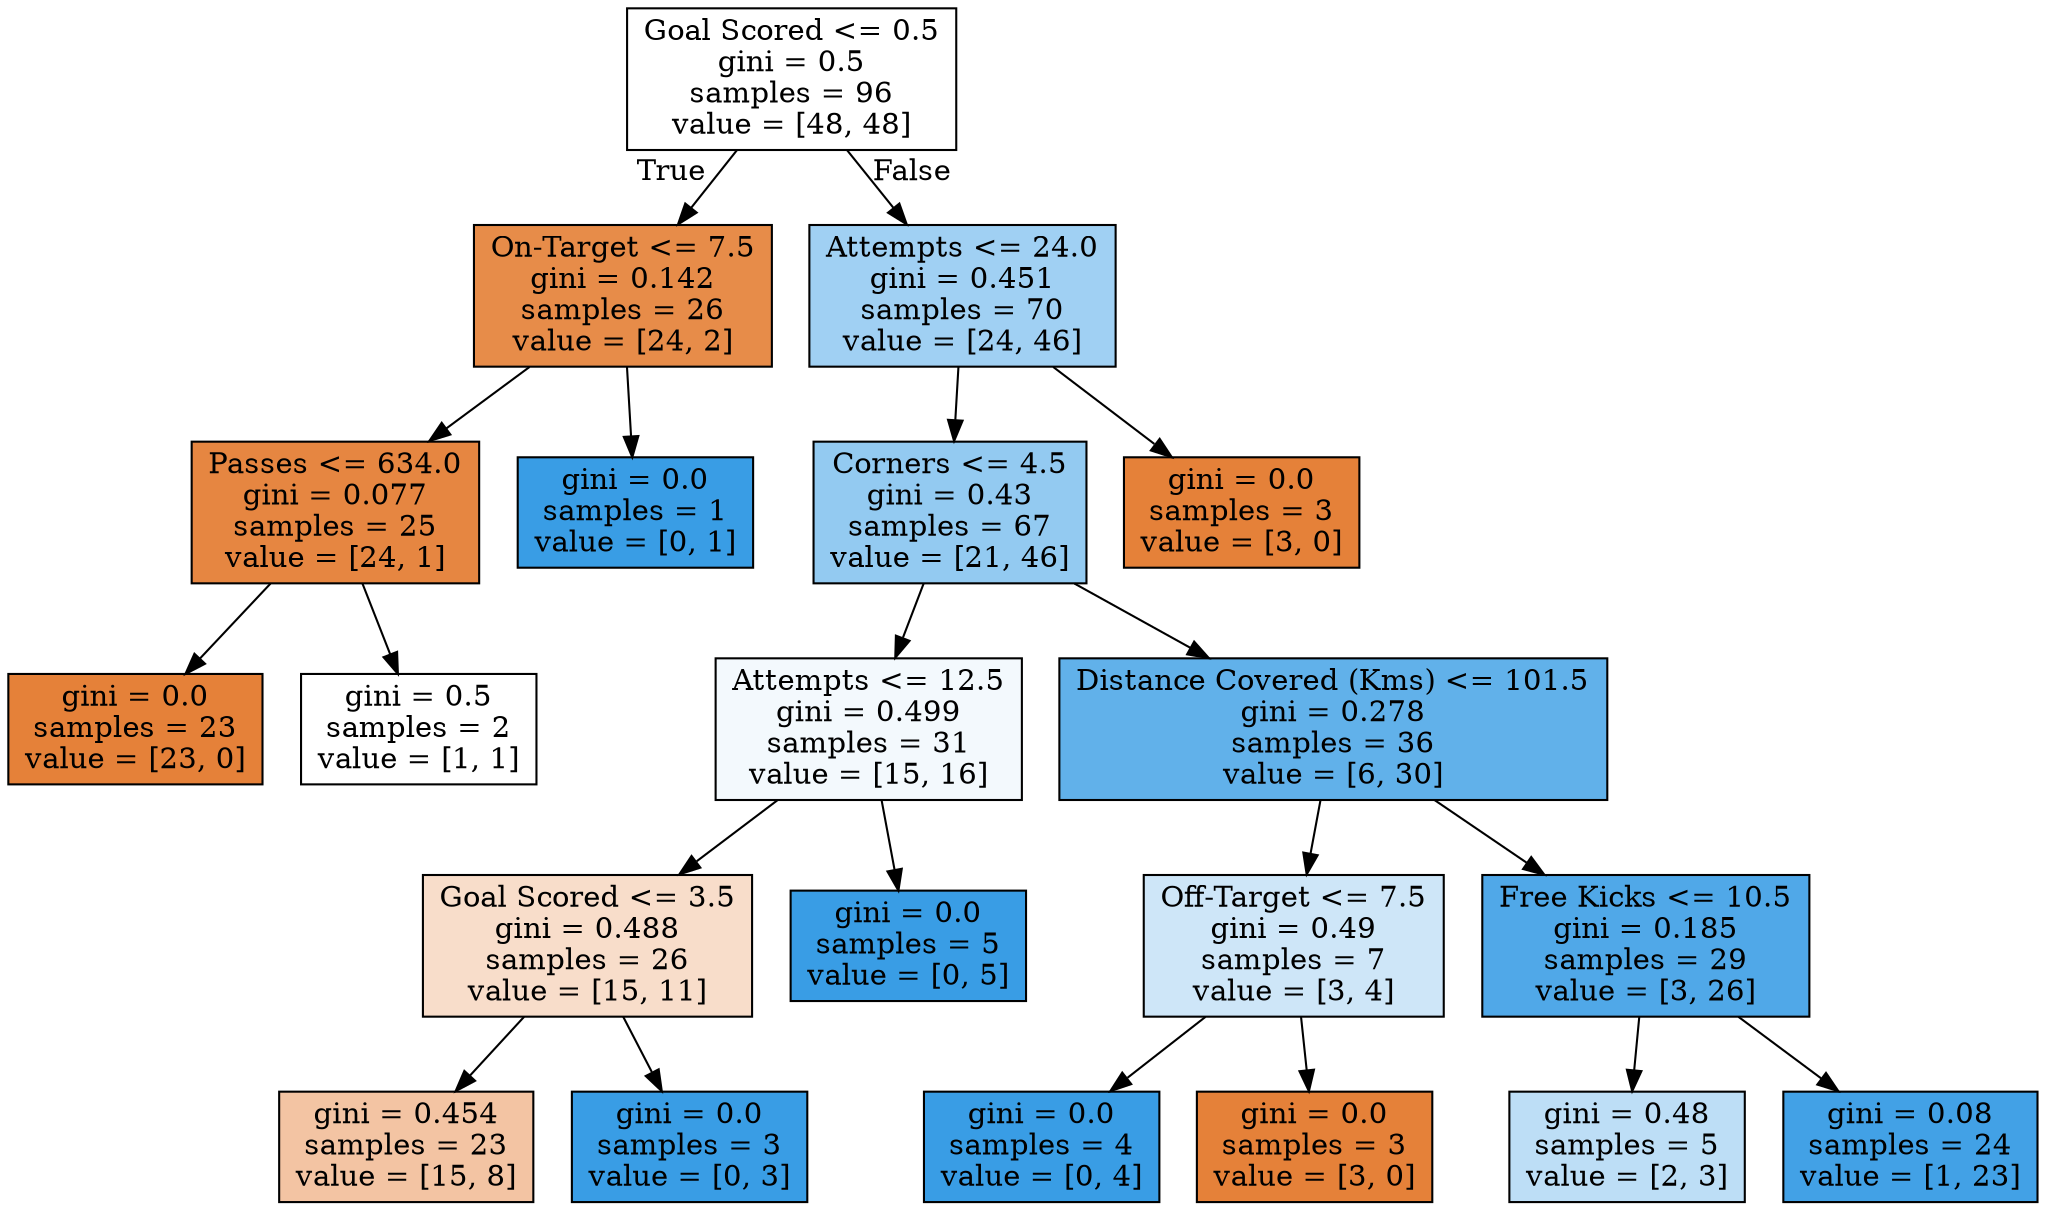 digraph Tree {
node [shape=box, style="filled", color="black"] ;
0 [label="Goal Scored <= 0.5\ngini = 0.5\nsamples = 96\nvalue = [48, 48]", fillcolor="#ffffff"] ;
1 [label="On-Target <= 7.5\ngini = 0.142\nsamples = 26\nvalue = [24, 2]", fillcolor="#e78c49"] ;
0 -> 1 [labeldistance=2.5, labelangle=45, headlabel="True"] ;
2 [label="Passes <= 634.0\ngini = 0.077\nsamples = 25\nvalue = [24, 1]", fillcolor="#e68641"] ;
1 -> 2 ;
3 [label="gini = 0.0\nsamples = 23\nvalue = [23, 0]", fillcolor="#e58139"] ;
2 -> 3 ;
4 [label="gini = 0.5\nsamples = 2\nvalue = [1, 1]", fillcolor="#ffffff"] ;
2 -> 4 ;
5 [label="gini = 0.0\nsamples = 1\nvalue = [0, 1]", fillcolor="#399de5"] ;
1 -> 5 ;
6 [label="Attempts <= 24.0\ngini = 0.451\nsamples = 70\nvalue = [24, 46]", fillcolor="#a0d0f3"] ;
0 -> 6 [labeldistance=2.5, labelangle=-45, headlabel="False"] ;
7 [label="Corners <= 4.5\ngini = 0.43\nsamples = 67\nvalue = [21, 46]", fillcolor="#93caf1"] ;
6 -> 7 ;
8 [label="Attempts <= 12.5\ngini = 0.499\nsamples = 31\nvalue = [15, 16]", fillcolor="#f3f9fd"] ;
7 -> 8 ;
9 [label="Goal Scored <= 3.5\ngini = 0.488\nsamples = 26\nvalue = [15, 11]", fillcolor="#f8ddca"] ;
8 -> 9 ;
10 [label="gini = 0.454\nsamples = 23\nvalue = [15, 8]", fillcolor="#f3c4a3"] ;
9 -> 10 ;
11 [label="gini = 0.0\nsamples = 3\nvalue = [0, 3]", fillcolor="#399de5"] ;
9 -> 11 ;
12 [label="gini = 0.0\nsamples = 5\nvalue = [0, 5]", fillcolor="#399de5"] ;
8 -> 12 ;
13 [label="Distance Covered (Kms) <= 101.5\ngini = 0.278\nsamples = 36\nvalue = [6, 30]", fillcolor="#61b1ea"] ;
7 -> 13 ;
14 [label="Off-Target <= 7.5\ngini = 0.49\nsamples = 7\nvalue = [3, 4]", fillcolor="#cee6f8"] ;
13 -> 14 ;
15 [label="gini = 0.0\nsamples = 4\nvalue = [0, 4]", fillcolor="#399de5"] ;
14 -> 15 ;
16 [label="gini = 0.0\nsamples = 3\nvalue = [3, 0]", fillcolor="#e58139"] ;
14 -> 16 ;
17 [label="Free Kicks <= 10.5\ngini = 0.185\nsamples = 29\nvalue = [3, 26]", fillcolor="#50a8e8"] ;
13 -> 17 ;
18 [label="gini = 0.48\nsamples = 5\nvalue = [2, 3]", fillcolor="#bddef6"] ;
17 -> 18 ;
19 [label="gini = 0.08\nsamples = 24\nvalue = [1, 23]", fillcolor="#42a1e6"] ;
17 -> 19 ;
20 [label="gini = 0.0\nsamples = 3\nvalue = [3, 0]", fillcolor="#e58139"] ;
6 -> 20 ;
}